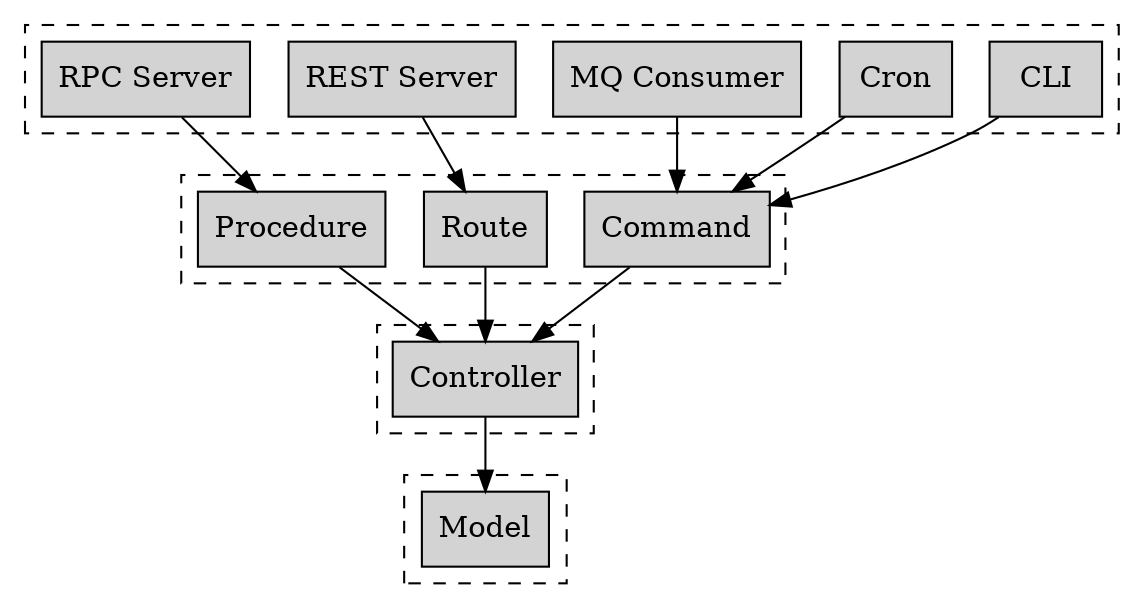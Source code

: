 digraph G {
    graph [rankdir=TB]
    node [shape=box style=filled]

    subgraph cluster_1 {
        style="dashed"
        cli [label="CLI"]
        cron [label="Cron"]
        restful [label="REST Server"]
        jsonrpc [label="RPC Server"]
        worker [label="MQ Consumer"]
    }

    subgraph cluster_2 {
        style="dashed"
        command [label="Command"]
        route [label="Route"]
        proc [label="Procedure"]
    }

    subgraph cluster_3 {
        style="dashed"
        controller [label="Controller"]
    }

    subgraph cluster_4 {
        style="dashed"
        model [label="Model"]
    }

    cli -> command
    cron -> command
    restful -> route
    jsonrpc -> proc
    worker -> command

    proc -> controller
    route -> controller
    command -> controller

    controller -> model
}
